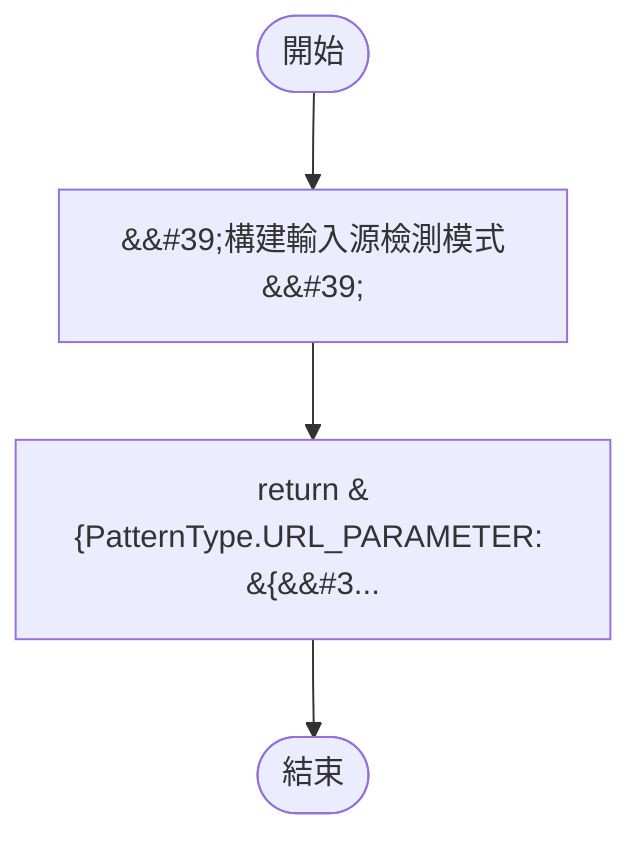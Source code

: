 flowchart TB
    n1([開始])
    n2([結束])
    n3[&amp;&#35;39;構建輸入源檢測模式&amp;&#35;39;]
    n4[return &#123;PatternType.URL_PARAMETER: &#123;&amp;&#35;3...]
    n1 --> n3
    n3 --> n4
    n4 --> n2